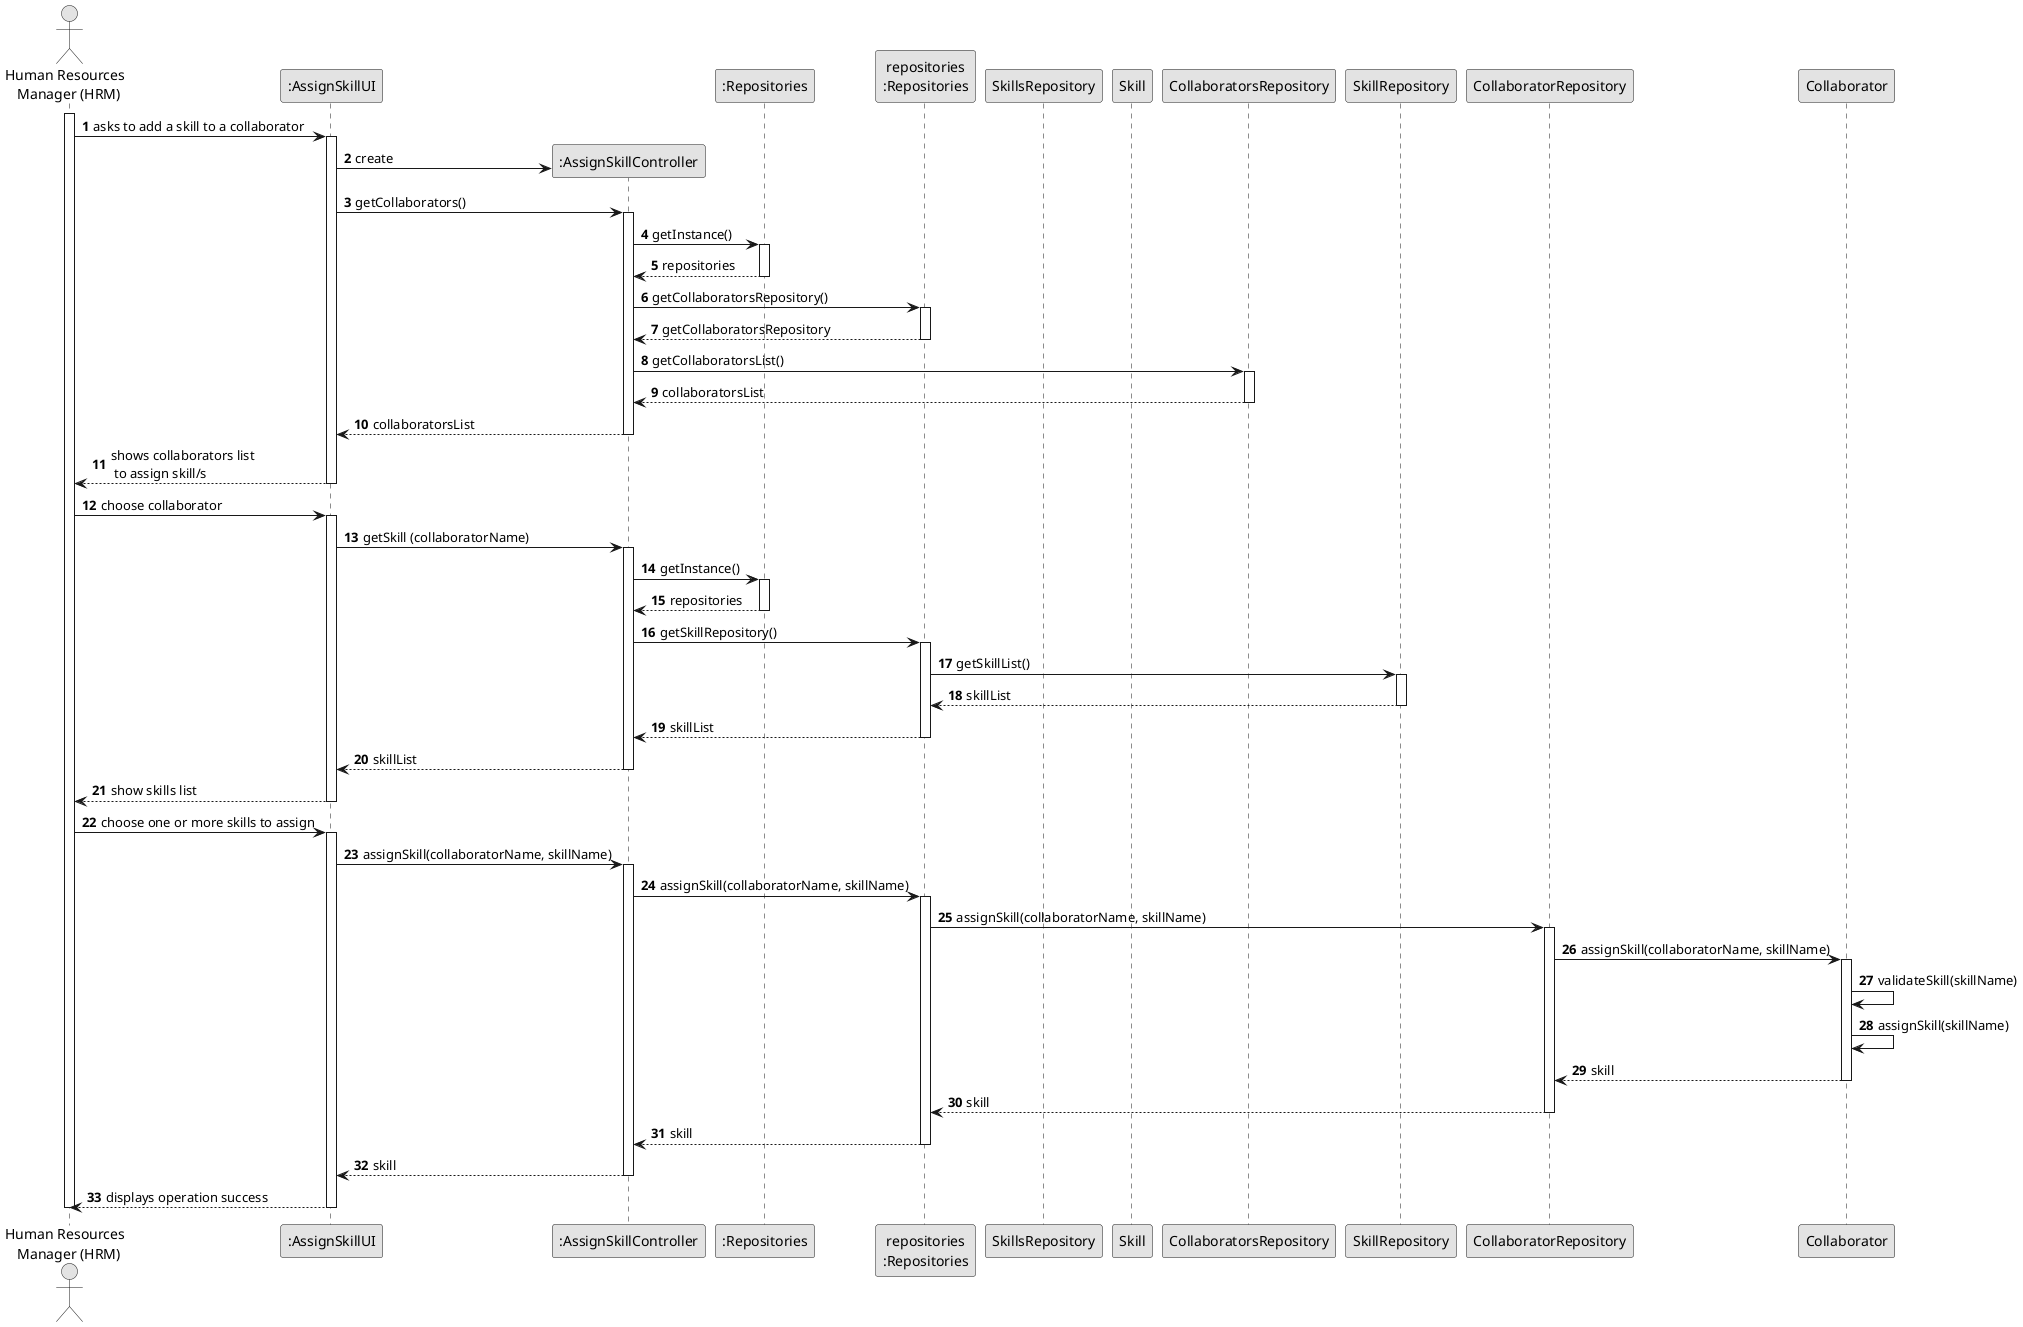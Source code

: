 @startuml
skinparam monochrome true
skinparam packageStyle rectangle
skinparam shadowing false

autonumber

'hide footbox
actor "Human Resources \n Manager (HRM)" as HRM
participant ":AssignSkillUI" as UI
participant ":AssignSkillController" as CTRL
participant ":Repositories" as RepositorySingleton
participant "repositories\n:Repositories" as PLAT
participant "SkillsRepository" as SkillsRepository
participant "Skill" as Skill
participant "CollaboratorsRepository" as CollaboratorsRepository

activate HRM

        HRM -> UI : asks to add a skill to a collaborator

        activate UI


            UI -> CTRL** : create

            UI -> CTRL : getCollaborators()
            activate CTRL

                CTRL -> RepositorySingleton : getInstance()
                activate RepositorySingleton

                    RepositorySingleton --> CTRL: repositories
                deactivate RepositorySingleton

                CTRL -> PLAT : getCollaboratorsRepository()
                activate PLAT

                    PLAT --> CTRL: getCollaboratorsRepository
                deactivate PLAT

                CTRL -> CollaboratorsRepository : getCollaboratorsList()
                activate CollaboratorsRepository

                    CollaboratorsRepository --> CTRL : collaboratorsList
                deactivate CollaboratorsRepository

                CTRL --> UI : collaboratorsList
            deactivate CTRL

            UI --> HRM : shows collaborators list\n to assign skill/s
        deactivate UI

    HRM -> UI : choose collaborator
    activate UI

   UI -> CTRL : getSkill (collaboratorName)
           activate CTRL

 CTRL -> RepositorySingleton : getInstance()
         activate RepositorySingleton

         RepositorySingleton --> CTRL: repositories
         deactivate RepositorySingleton

         CTRL -> PLAT : getSkillRepository()
         activate PLAT

         PLAT -> SkillRepository : getSkillList()
         activate SkillRepository

         SkillRepository --> PLAT : skillList
         deactivate  SkillRepository

         PLAT --> CTRL: skillList
         deactivate PLAT

         CTRL --> UI : skillList
         deactivate CTRL

         UI --> HRM : show skills list
         deactivate UI

         HRM -> UI : choose one or more skills to assign
         activate UI

         UI -> CTRL : assignSkill(collaboratorName, skillName)
         activate CTRL

         CTRL -> PLAT : assignSkill(collaboratorName, skillName)
         activate PLAT

         PLAT -> CollaboratorRepository : assignSkill(collaboratorName, skillName)
         activate CollaboratorRepository


         CollaboratorRepository -> Collaborator : assignSkill(collaboratorName, skillName)
         activate Collaborator

         Collaborator -> Collaborator : validateSkill(skillName)

         Collaborator -> Collaborator :assignSkill(skillName)

         Collaborator --> CollaboratorRepository : skill
         deactivate Collaborator


         CollaboratorRepository --> PLAT : skill
         deactivate CollaboratorRepository

         PLAT --> CTRL : skill
         deactivate PLAT

         CTRL --> UI : skill
         deactivate CTRL

         UI --> HRM : displays operation success
         deactivate UI

         deactivate HRM

 @enduml